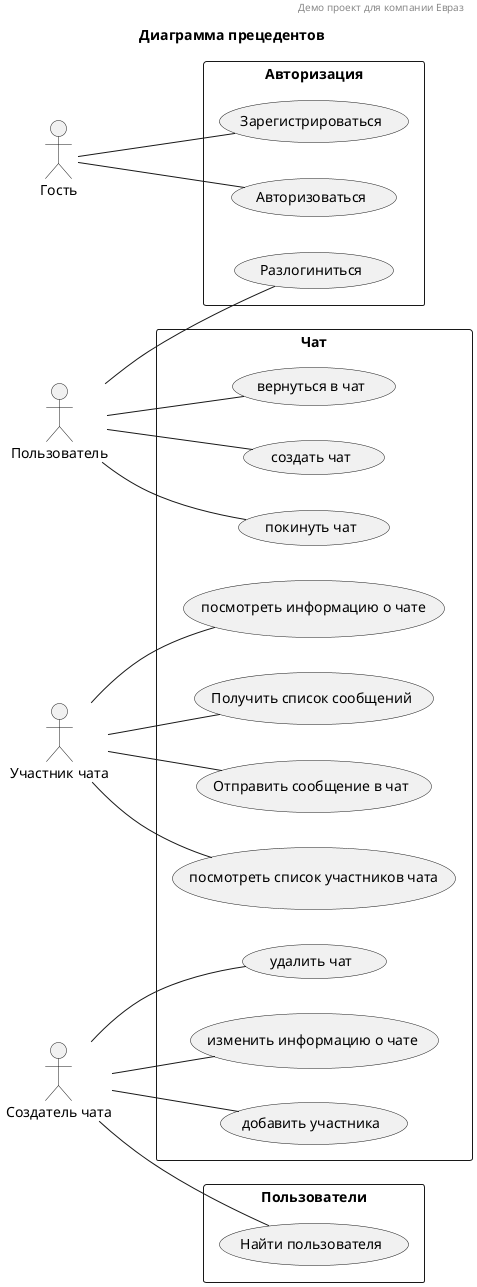 @startuml

header Демо проект для компании Евраз
title Диаграмма прецедентов

left to right direction

rectangle "Авторизация" {
  usecase "Зарегистрироваться" as sign_up
  usecase "Авторизоваться" as sign_in
  usecase "Разлогиниться" as logout

}

rectangle "Чат" {
  usecase "создать чат" as create_chat
  usecase "изменить информацию о чате" as change_chat
  usecase "посмотреть информацию о чате" as chat_info
  usecase "удалить чат" as delete_chat
  usecase "добавить участника" as add_user
  usecase "Получить список сообщений" as get_messages_list
  usecase "Отправить сообщение в чат" as send_message
  usecase "покинуть чат" as leave_chat
  usecase "вернуться в чат" as return_in_chat
  usecase "посмотреть список участников чата" as get_users_list
}


rectangle "Пользователи" {
  usecase "Найти пользователя" as search_user
}


actor "Гость" as guest
guest -- sign_up
guest -- sign_in

actor "Пользователь" as user
user -- logout
user -- create_chat
user -- leave_chat
user -- return_in_chat

actor "Создатель чата" as chat_creator
chat_creator -- change_chat
chat_creator -- delete_chat
chat_creator -- add_user
chat_creator -- search_user

actor "Участник чата" as chat_participant
chat_participant -- get_messages_list
chat_participant -- send_message
chat_participant -- get_users_list
chat_participant -- chat_info

@enduml